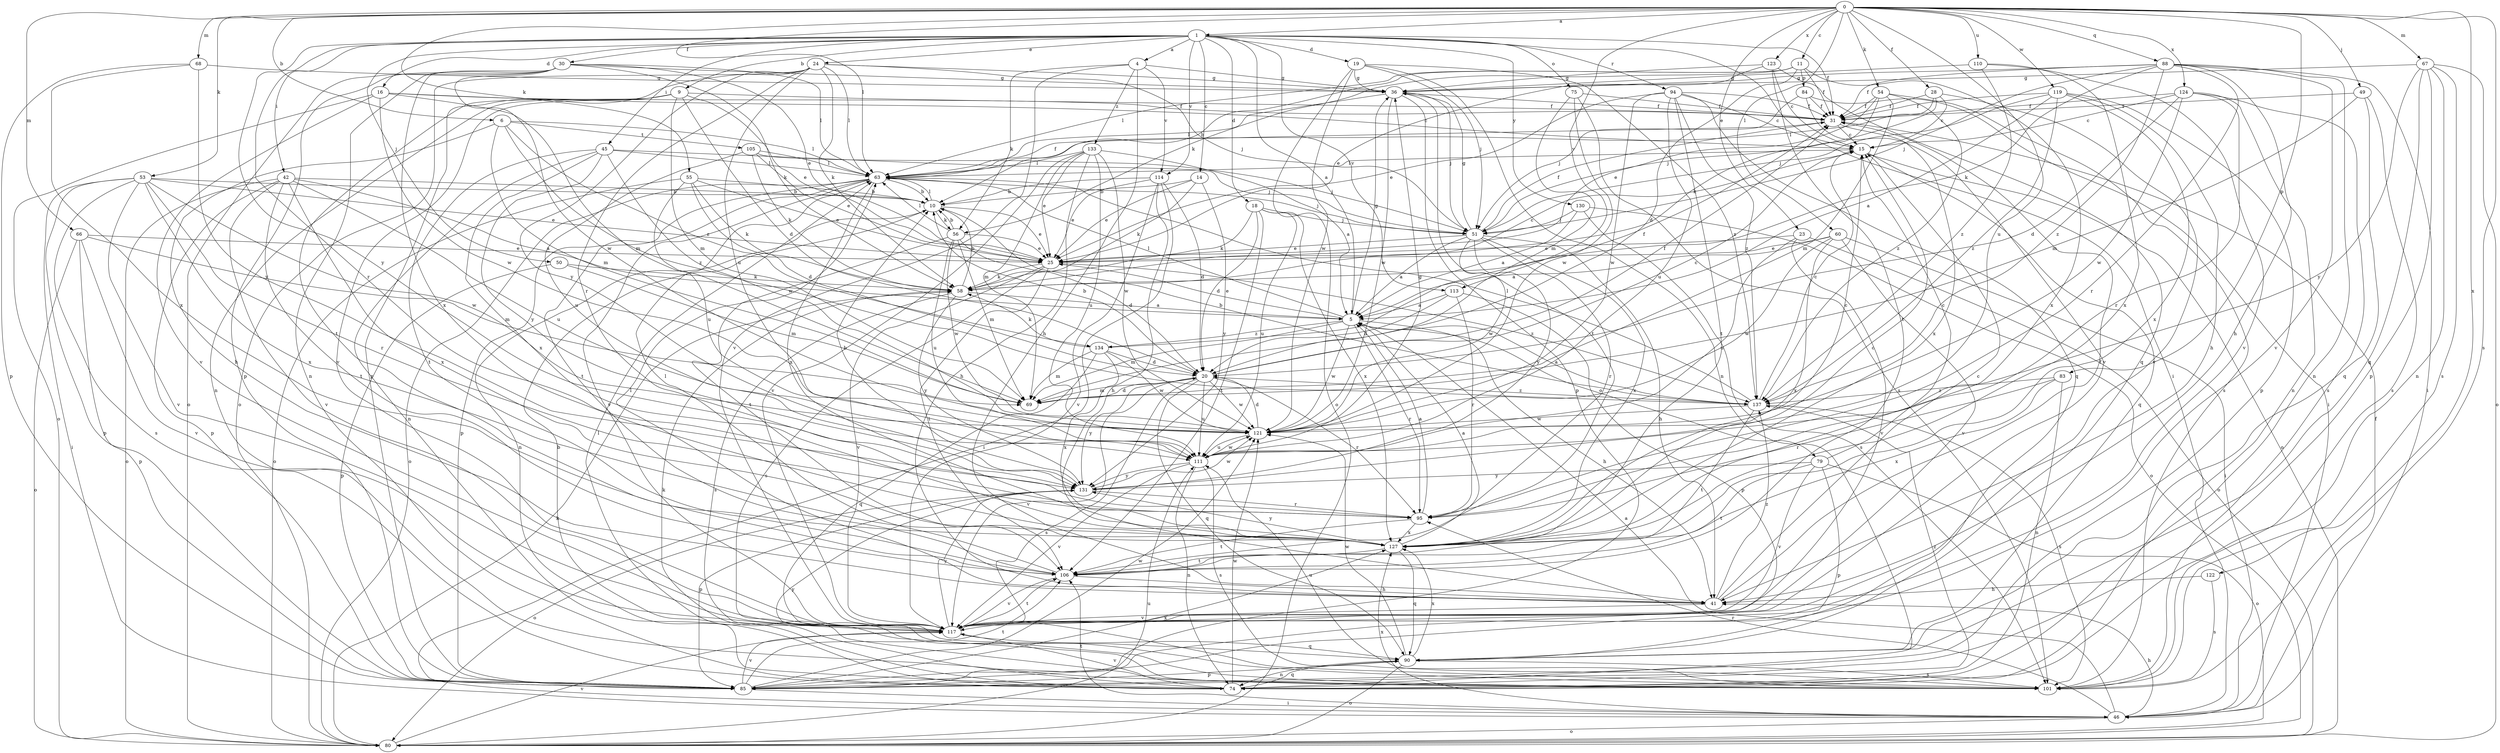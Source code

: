 strict digraph  {
0;
1;
4;
5;
6;
9;
10;
11;
14;
15;
16;
18;
19;
20;
23;
24;
25;
28;
30;
31;
36;
41;
42;
45;
46;
49;
50;
51;
53;
54;
55;
56;
58;
60;
63;
66;
67;
68;
69;
74;
75;
79;
80;
83;
84;
85;
88;
90;
94;
95;
101;
105;
106;
110;
111;
113;
114;
117;
119;
121;
122;
123;
124;
127;
130;
131;
133;
134;
137;
0 -> 1  [label=a];
0 -> 6  [label=b];
0 -> 11  [label=c];
0 -> 23  [label=e];
0 -> 28  [label=f];
0 -> 49  [label=j];
0 -> 53  [label=k];
0 -> 54  [label=k];
0 -> 55  [label=k];
0 -> 60  [label=l];
0 -> 63  [label=l];
0 -> 66  [label=m];
0 -> 67  [label=m];
0 -> 68  [label=m];
0 -> 83  [label=p];
0 -> 88  [label=q];
0 -> 101  [label=s];
0 -> 110  [label=u];
0 -> 111  [label=u];
0 -> 113  [label=v];
0 -> 119  [label=w];
0 -> 122  [label=x];
0 -> 123  [label=x];
0 -> 124  [label=x];
1 -> 4  [label=a];
1 -> 5  [label=a];
1 -> 9  [label=b];
1 -> 14  [label=c];
1 -> 16  [label=d];
1 -> 18  [label=d];
1 -> 19  [label=d];
1 -> 24  [label=e];
1 -> 30  [label=f];
1 -> 31  [label=f];
1 -> 42  [label=i];
1 -> 45  [label=i];
1 -> 46  [label=i];
1 -> 50  [label=j];
1 -> 75  [label=o];
1 -> 94  [label=r];
1 -> 95  [label=r];
1 -> 113  [label=v];
1 -> 114  [label=v];
1 -> 130  [label=y];
1 -> 131  [label=y];
4 -> 36  [label=g];
4 -> 41  [label=h];
4 -> 56  [label=k];
4 -> 114  [label=v];
4 -> 117  [label=v];
4 -> 133  [label=z];
5 -> 25  [label=e];
5 -> 36  [label=g];
5 -> 41  [label=h];
5 -> 63  [label=l];
5 -> 69  [label=m];
5 -> 79  [label=o];
5 -> 95  [label=r];
5 -> 121  [label=w];
5 -> 134  [label=z];
6 -> 41  [label=h];
6 -> 63  [label=l];
6 -> 69  [label=m];
6 -> 105  [label=t];
6 -> 134  [label=z];
6 -> 137  [label=z];
9 -> 20  [label=d];
9 -> 25  [label=e];
9 -> 31  [label=f];
9 -> 69  [label=m];
9 -> 74  [label=n];
9 -> 106  [label=t];
9 -> 117  [label=v];
10 -> 25  [label=e];
10 -> 56  [label=k];
10 -> 63  [label=l];
10 -> 74  [label=n];
11 -> 10  [label=b];
11 -> 20  [label=d];
11 -> 31  [label=f];
11 -> 56  [label=k];
11 -> 63  [label=l];
11 -> 84  [label=p];
11 -> 127  [label=x];
14 -> 10  [label=b];
14 -> 25  [label=e];
14 -> 58  [label=k];
14 -> 131  [label=y];
15 -> 63  [label=l];
15 -> 80  [label=o];
15 -> 90  [label=q];
16 -> 15  [label=c];
16 -> 31  [label=f];
16 -> 69  [label=m];
16 -> 80  [label=o];
16 -> 117  [label=v];
16 -> 121  [label=w];
18 -> 20  [label=d];
18 -> 51  [label=j];
18 -> 58  [label=k];
18 -> 106  [label=t];
18 -> 111  [label=u];
18 -> 127  [label=x];
19 -> 36  [label=g];
19 -> 51  [label=j];
19 -> 74  [label=n];
19 -> 80  [label=o];
19 -> 121  [label=w];
19 -> 137  [label=z];
20 -> 10  [label=b];
20 -> 15  [label=c];
20 -> 31  [label=f];
20 -> 69  [label=m];
20 -> 90  [label=q];
20 -> 95  [label=r];
20 -> 101  [label=s];
20 -> 111  [label=u];
20 -> 117  [label=v];
20 -> 121  [label=w];
20 -> 131  [label=y];
20 -> 137  [label=z];
23 -> 25  [label=e];
23 -> 80  [label=o];
23 -> 111  [label=u];
23 -> 117  [label=v];
24 -> 36  [label=g];
24 -> 51  [label=j];
24 -> 58  [label=k];
24 -> 63  [label=l];
24 -> 80  [label=o];
24 -> 85  [label=p];
24 -> 95  [label=r];
24 -> 111  [label=u];
24 -> 131  [label=y];
25 -> 58  [label=k];
25 -> 101  [label=s];
25 -> 106  [label=t];
25 -> 117  [label=v];
25 -> 137  [label=z];
28 -> 15  [label=c];
28 -> 31  [label=f];
28 -> 51  [label=j];
28 -> 63  [label=l];
28 -> 117  [label=v];
30 -> 25  [label=e];
30 -> 36  [label=g];
30 -> 58  [label=k];
30 -> 63  [label=l];
30 -> 74  [label=n];
30 -> 80  [label=o];
30 -> 85  [label=p];
30 -> 121  [label=w];
30 -> 127  [label=x];
31 -> 15  [label=c];
31 -> 127  [label=x];
36 -> 31  [label=f];
36 -> 51  [label=j];
36 -> 63  [label=l];
36 -> 85  [label=p];
36 -> 106  [label=t];
36 -> 121  [label=w];
41 -> 15  [label=c];
41 -> 31  [label=f];
41 -> 63  [label=l];
41 -> 117  [label=v];
41 -> 137  [label=z];
42 -> 5  [label=a];
42 -> 10  [label=b];
42 -> 80  [label=o];
42 -> 85  [label=p];
42 -> 106  [label=t];
42 -> 111  [label=u];
42 -> 117  [label=v];
42 -> 127  [label=x];
45 -> 51  [label=j];
45 -> 63  [label=l];
45 -> 74  [label=n];
45 -> 106  [label=t];
45 -> 121  [label=w];
45 -> 127  [label=x];
45 -> 131  [label=y];
46 -> 5  [label=a];
46 -> 31  [label=f];
46 -> 41  [label=h];
46 -> 80  [label=o];
46 -> 95  [label=r];
46 -> 106  [label=t];
46 -> 127  [label=x];
49 -> 31  [label=f];
49 -> 69  [label=m];
49 -> 90  [label=q];
49 -> 101  [label=s];
50 -> 58  [label=k];
50 -> 69  [label=m];
50 -> 85  [label=p];
51 -> 5  [label=a];
51 -> 25  [label=e];
51 -> 31  [label=f];
51 -> 36  [label=g];
51 -> 41  [label=h];
51 -> 95  [label=r];
51 -> 121  [label=w];
51 -> 127  [label=x];
51 -> 131  [label=y];
53 -> 10  [label=b];
53 -> 25  [label=e];
53 -> 46  [label=i];
53 -> 85  [label=p];
53 -> 95  [label=r];
53 -> 101  [label=s];
53 -> 117  [label=v];
53 -> 121  [label=w];
53 -> 127  [label=x];
54 -> 25  [label=e];
54 -> 31  [label=f];
54 -> 58  [label=k];
54 -> 69  [label=m];
54 -> 101  [label=s];
54 -> 137  [label=z];
55 -> 10  [label=b];
55 -> 20  [label=d];
55 -> 25  [label=e];
55 -> 58  [label=k];
55 -> 80  [label=o];
55 -> 111  [label=u];
56 -> 10  [label=b];
56 -> 20  [label=d];
56 -> 25  [label=e];
56 -> 63  [label=l];
56 -> 69  [label=m];
56 -> 106  [label=t];
56 -> 111  [label=u];
56 -> 121  [label=w];
58 -> 5  [label=a];
58 -> 10  [label=b];
58 -> 15  [label=c];
58 -> 101  [label=s];
58 -> 131  [label=y];
60 -> 5  [label=a];
60 -> 25  [label=e];
60 -> 46  [label=i];
60 -> 117  [label=v];
60 -> 121  [label=w];
60 -> 127  [label=x];
63 -> 10  [label=b];
63 -> 31  [label=f];
63 -> 51  [label=j];
63 -> 80  [label=o];
63 -> 85  [label=p];
63 -> 106  [label=t];
63 -> 117  [label=v];
63 -> 127  [label=x];
66 -> 25  [label=e];
66 -> 69  [label=m];
66 -> 80  [label=o];
66 -> 85  [label=p];
66 -> 117  [label=v];
67 -> 36  [label=g];
67 -> 74  [label=n];
67 -> 80  [label=o];
67 -> 85  [label=p];
67 -> 90  [label=q];
67 -> 101  [label=s];
67 -> 131  [label=y];
68 -> 36  [label=g];
68 -> 85  [label=p];
68 -> 127  [label=x];
68 -> 131  [label=y];
69 -> 20  [label=d];
74 -> 10  [label=b];
74 -> 63  [label=l];
74 -> 90  [label=q];
74 -> 117  [label=v];
74 -> 121  [label=w];
74 -> 137  [label=z];
75 -> 31  [label=f];
75 -> 69  [label=m];
75 -> 101  [label=s];
75 -> 121  [label=w];
79 -> 15  [label=c];
79 -> 80  [label=o];
79 -> 85  [label=p];
79 -> 106  [label=t];
79 -> 117  [label=v];
79 -> 131  [label=y];
80 -> 58  [label=k];
80 -> 111  [label=u];
80 -> 117  [label=v];
83 -> 74  [label=n];
83 -> 95  [label=r];
83 -> 127  [label=x];
83 -> 137  [label=z];
84 -> 31  [label=f];
84 -> 46  [label=i];
84 -> 51  [label=j];
84 -> 117  [label=v];
85 -> 46  [label=i];
85 -> 106  [label=t];
85 -> 117  [label=v];
85 -> 121  [label=w];
85 -> 127  [label=x];
88 -> 31  [label=f];
88 -> 36  [label=g];
88 -> 41  [label=h];
88 -> 46  [label=i];
88 -> 51  [label=j];
88 -> 58  [label=k];
88 -> 74  [label=n];
88 -> 95  [label=r];
88 -> 117  [label=v];
88 -> 137  [label=z];
90 -> 74  [label=n];
90 -> 80  [label=o];
90 -> 85  [label=p];
90 -> 101  [label=s];
90 -> 121  [label=w];
90 -> 127  [label=x];
94 -> 15  [label=c];
94 -> 25  [label=e];
94 -> 31  [label=f];
94 -> 90  [label=q];
94 -> 106  [label=t];
94 -> 111  [label=u];
94 -> 121  [label=w];
94 -> 137  [label=z];
95 -> 5  [label=a];
95 -> 106  [label=t];
95 -> 127  [label=x];
101 -> 58  [label=k];
101 -> 111  [label=u];
101 -> 131  [label=y];
105 -> 25  [label=e];
105 -> 51  [label=j];
105 -> 58  [label=k];
105 -> 63  [label=l];
105 -> 111  [label=u];
106 -> 41  [label=h];
106 -> 63  [label=l];
106 -> 117  [label=v];
110 -> 36  [label=g];
110 -> 117  [label=v];
110 -> 127  [label=x];
110 -> 137  [label=z];
111 -> 15  [label=c];
111 -> 36  [label=g];
111 -> 74  [label=n];
111 -> 101  [label=s];
111 -> 117  [label=v];
111 -> 121  [label=w];
111 -> 131  [label=y];
113 -> 5  [label=a];
113 -> 20  [label=d];
113 -> 85  [label=p];
113 -> 95  [label=r];
114 -> 10  [label=b];
114 -> 20  [label=d];
114 -> 25  [label=e];
114 -> 41  [label=h];
114 -> 46  [label=i];
114 -> 117  [label=v];
117 -> 90  [label=q];
117 -> 106  [label=t];
117 -> 131  [label=y];
119 -> 5  [label=a];
119 -> 31  [label=f];
119 -> 41  [label=h];
119 -> 51  [label=j];
119 -> 85  [label=p];
119 -> 127  [label=x];
119 -> 137  [label=z];
121 -> 20  [label=d];
121 -> 111  [label=u];
122 -> 41  [label=h];
122 -> 101  [label=s];
123 -> 15  [label=c];
123 -> 25  [label=e];
123 -> 36  [label=g];
123 -> 90  [label=q];
123 -> 106  [label=t];
124 -> 15  [label=c];
124 -> 20  [label=d];
124 -> 31  [label=f];
124 -> 74  [label=n];
124 -> 95  [label=r];
124 -> 101  [label=s];
124 -> 121  [label=w];
127 -> 5  [label=a];
127 -> 15  [label=c];
127 -> 90  [label=q];
127 -> 106  [label=t];
127 -> 131  [label=y];
130 -> 5  [label=a];
130 -> 51  [label=j];
130 -> 80  [label=o];
130 -> 101  [label=s];
131 -> 10  [label=b];
131 -> 80  [label=o];
131 -> 85  [label=p];
131 -> 95  [label=r];
131 -> 121  [label=w];
133 -> 5  [label=a];
133 -> 25  [label=e];
133 -> 41  [label=h];
133 -> 63  [label=l];
133 -> 69  [label=m];
133 -> 111  [label=u];
133 -> 117  [label=v];
133 -> 121  [label=w];
134 -> 20  [label=d];
134 -> 31  [label=f];
134 -> 58  [label=k];
134 -> 69  [label=m];
134 -> 90  [label=q];
134 -> 121  [label=w];
134 -> 127  [label=x];
137 -> 5  [label=a];
137 -> 10  [label=b];
137 -> 15  [label=c];
137 -> 63  [label=l];
137 -> 101  [label=s];
137 -> 106  [label=t];
137 -> 121  [label=w];
}
